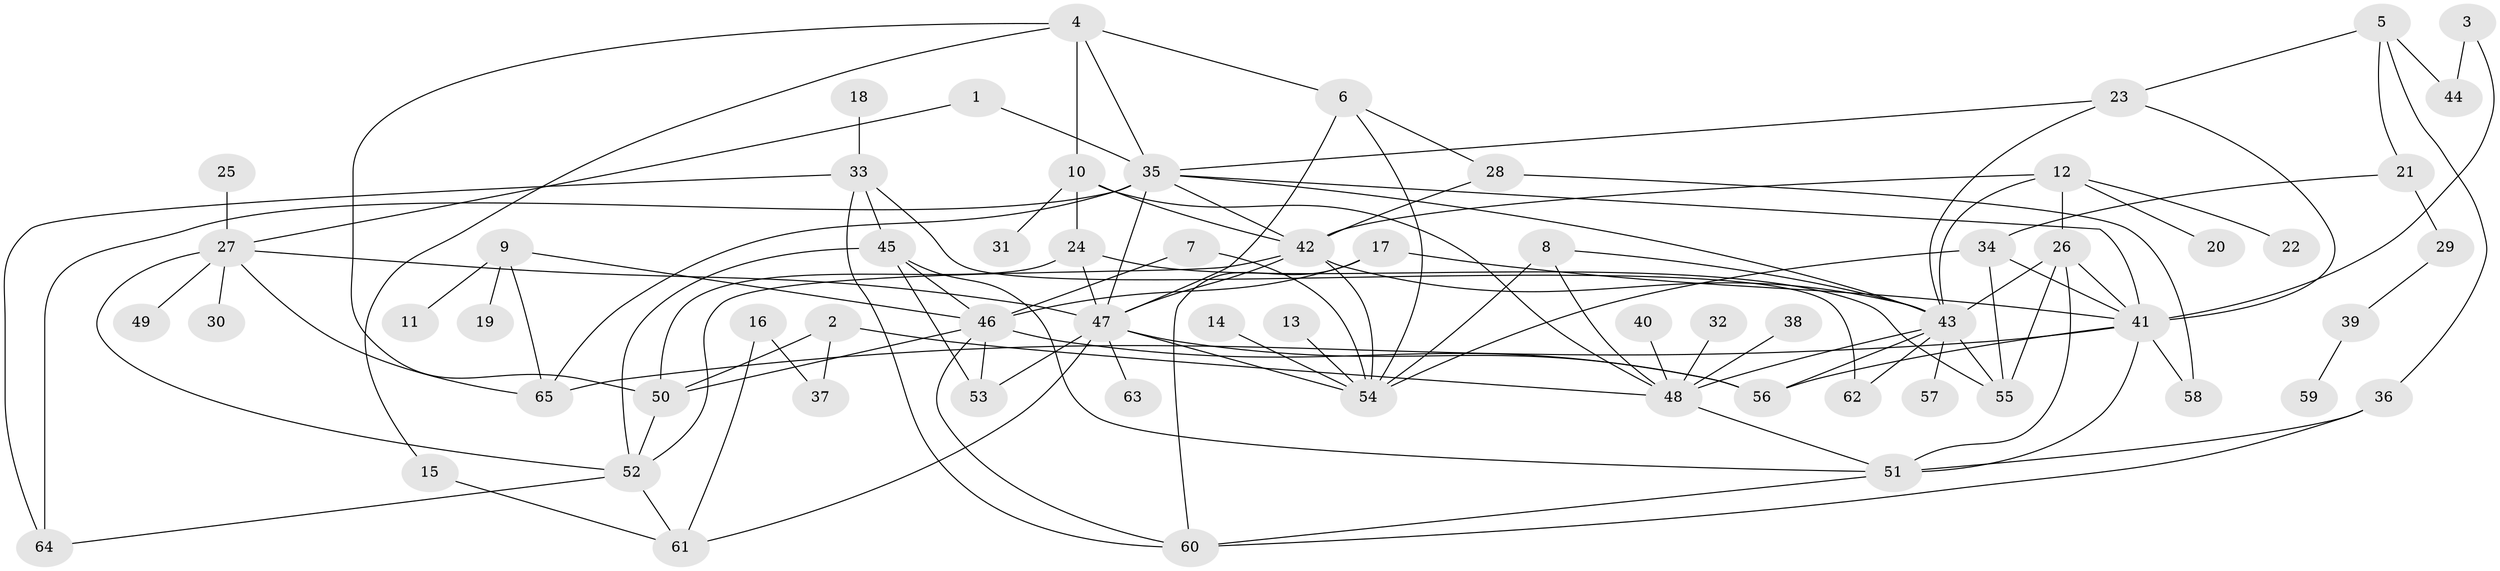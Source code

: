 // original degree distribution, {7: 0.046511627906976744, 4: 0.20155038759689922, 8: 0.023255813953488372, 2: 0.21705426356589147, 5: 0.031007751937984496, 3: 0.21705426356589147, 1: 0.26356589147286824}
// Generated by graph-tools (version 1.1) at 2025/49/03/09/25 03:49:23]
// undirected, 65 vertices, 117 edges
graph export_dot {
graph [start="1"]
  node [color=gray90,style=filled];
  1;
  2;
  3;
  4;
  5;
  6;
  7;
  8;
  9;
  10;
  11;
  12;
  13;
  14;
  15;
  16;
  17;
  18;
  19;
  20;
  21;
  22;
  23;
  24;
  25;
  26;
  27;
  28;
  29;
  30;
  31;
  32;
  33;
  34;
  35;
  36;
  37;
  38;
  39;
  40;
  41;
  42;
  43;
  44;
  45;
  46;
  47;
  48;
  49;
  50;
  51;
  52;
  53;
  54;
  55;
  56;
  57;
  58;
  59;
  60;
  61;
  62;
  63;
  64;
  65;
  1 -- 27 [weight=1.0];
  1 -- 35 [weight=1.0];
  2 -- 37 [weight=1.0];
  2 -- 48 [weight=1.0];
  2 -- 50 [weight=1.0];
  3 -- 41 [weight=1.0];
  3 -- 44 [weight=1.0];
  4 -- 6 [weight=1.0];
  4 -- 10 [weight=1.0];
  4 -- 15 [weight=1.0];
  4 -- 35 [weight=1.0];
  4 -- 50 [weight=1.0];
  5 -- 21 [weight=1.0];
  5 -- 23 [weight=1.0];
  5 -- 36 [weight=1.0];
  5 -- 44 [weight=1.0];
  6 -- 28 [weight=1.0];
  6 -- 47 [weight=1.0];
  6 -- 54 [weight=1.0];
  7 -- 46 [weight=1.0];
  7 -- 54 [weight=1.0];
  8 -- 43 [weight=1.0];
  8 -- 48 [weight=1.0];
  8 -- 54 [weight=1.0];
  9 -- 11 [weight=1.0];
  9 -- 19 [weight=1.0];
  9 -- 46 [weight=1.0];
  9 -- 65 [weight=1.0];
  10 -- 24 [weight=1.0];
  10 -- 31 [weight=1.0];
  10 -- 42 [weight=1.0];
  10 -- 48 [weight=1.0];
  12 -- 20 [weight=1.0];
  12 -- 22 [weight=1.0];
  12 -- 26 [weight=1.0];
  12 -- 42 [weight=1.0];
  12 -- 43 [weight=1.0];
  13 -- 54 [weight=1.0];
  14 -- 54 [weight=1.0];
  15 -- 61 [weight=1.0];
  16 -- 37 [weight=1.0];
  16 -- 61 [weight=1.0];
  17 -- 41 [weight=1.0];
  17 -- 46 [weight=1.0];
  17 -- 60 [weight=1.0];
  18 -- 33 [weight=1.0];
  21 -- 29 [weight=1.0];
  21 -- 34 [weight=1.0];
  23 -- 35 [weight=1.0];
  23 -- 41 [weight=1.0];
  23 -- 43 [weight=1.0];
  24 -- 47 [weight=1.0];
  24 -- 50 [weight=1.0];
  24 -- 55 [weight=1.0];
  25 -- 27 [weight=1.0];
  26 -- 41 [weight=1.0];
  26 -- 43 [weight=1.0];
  26 -- 51 [weight=1.0];
  26 -- 55 [weight=1.0];
  27 -- 30 [weight=1.0];
  27 -- 47 [weight=1.0];
  27 -- 49 [weight=1.0];
  27 -- 52 [weight=1.0];
  27 -- 65 [weight=1.0];
  28 -- 42 [weight=1.0];
  28 -- 58 [weight=1.0];
  29 -- 39 [weight=1.0];
  32 -- 48 [weight=1.0];
  33 -- 45 [weight=1.0];
  33 -- 60 [weight=1.0];
  33 -- 62 [weight=1.0];
  33 -- 64 [weight=1.0];
  34 -- 41 [weight=1.0];
  34 -- 54 [weight=1.0];
  34 -- 55 [weight=1.0];
  35 -- 41 [weight=1.0];
  35 -- 42 [weight=1.0];
  35 -- 43 [weight=1.0];
  35 -- 47 [weight=1.0];
  35 -- 64 [weight=1.0];
  35 -- 65 [weight=1.0];
  36 -- 51 [weight=1.0];
  36 -- 60 [weight=1.0];
  38 -- 48 [weight=1.0];
  39 -- 59 [weight=1.0];
  40 -- 48 [weight=1.0];
  41 -- 51 [weight=1.0];
  41 -- 56 [weight=1.0];
  41 -- 58 [weight=1.0];
  41 -- 65 [weight=1.0];
  42 -- 43 [weight=2.0];
  42 -- 47 [weight=1.0];
  42 -- 52 [weight=1.0];
  42 -- 54 [weight=1.0];
  43 -- 48 [weight=1.0];
  43 -- 55 [weight=1.0];
  43 -- 56 [weight=1.0];
  43 -- 57 [weight=1.0];
  43 -- 62 [weight=1.0];
  45 -- 46 [weight=1.0];
  45 -- 51 [weight=1.0];
  45 -- 52 [weight=1.0];
  45 -- 53 [weight=1.0];
  46 -- 50 [weight=1.0];
  46 -- 53 [weight=1.0];
  46 -- 56 [weight=1.0];
  46 -- 60 [weight=1.0];
  47 -- 53 [weight=1.0];
  47 -- 54 [weight=1.0];
  47 -- 56 [weight=1.0];
  47 -- 61 [weight=1.0];
  47 -- 63 [weight=1.0];
  48 -- 51 [weight=1.0];
  50 -- 52 [weight=1.0];
  51 -- 60 [weight=1.0];
  52 -- 61 [weight=1.0];
  52 -- 64 [weight=1.0];
}
